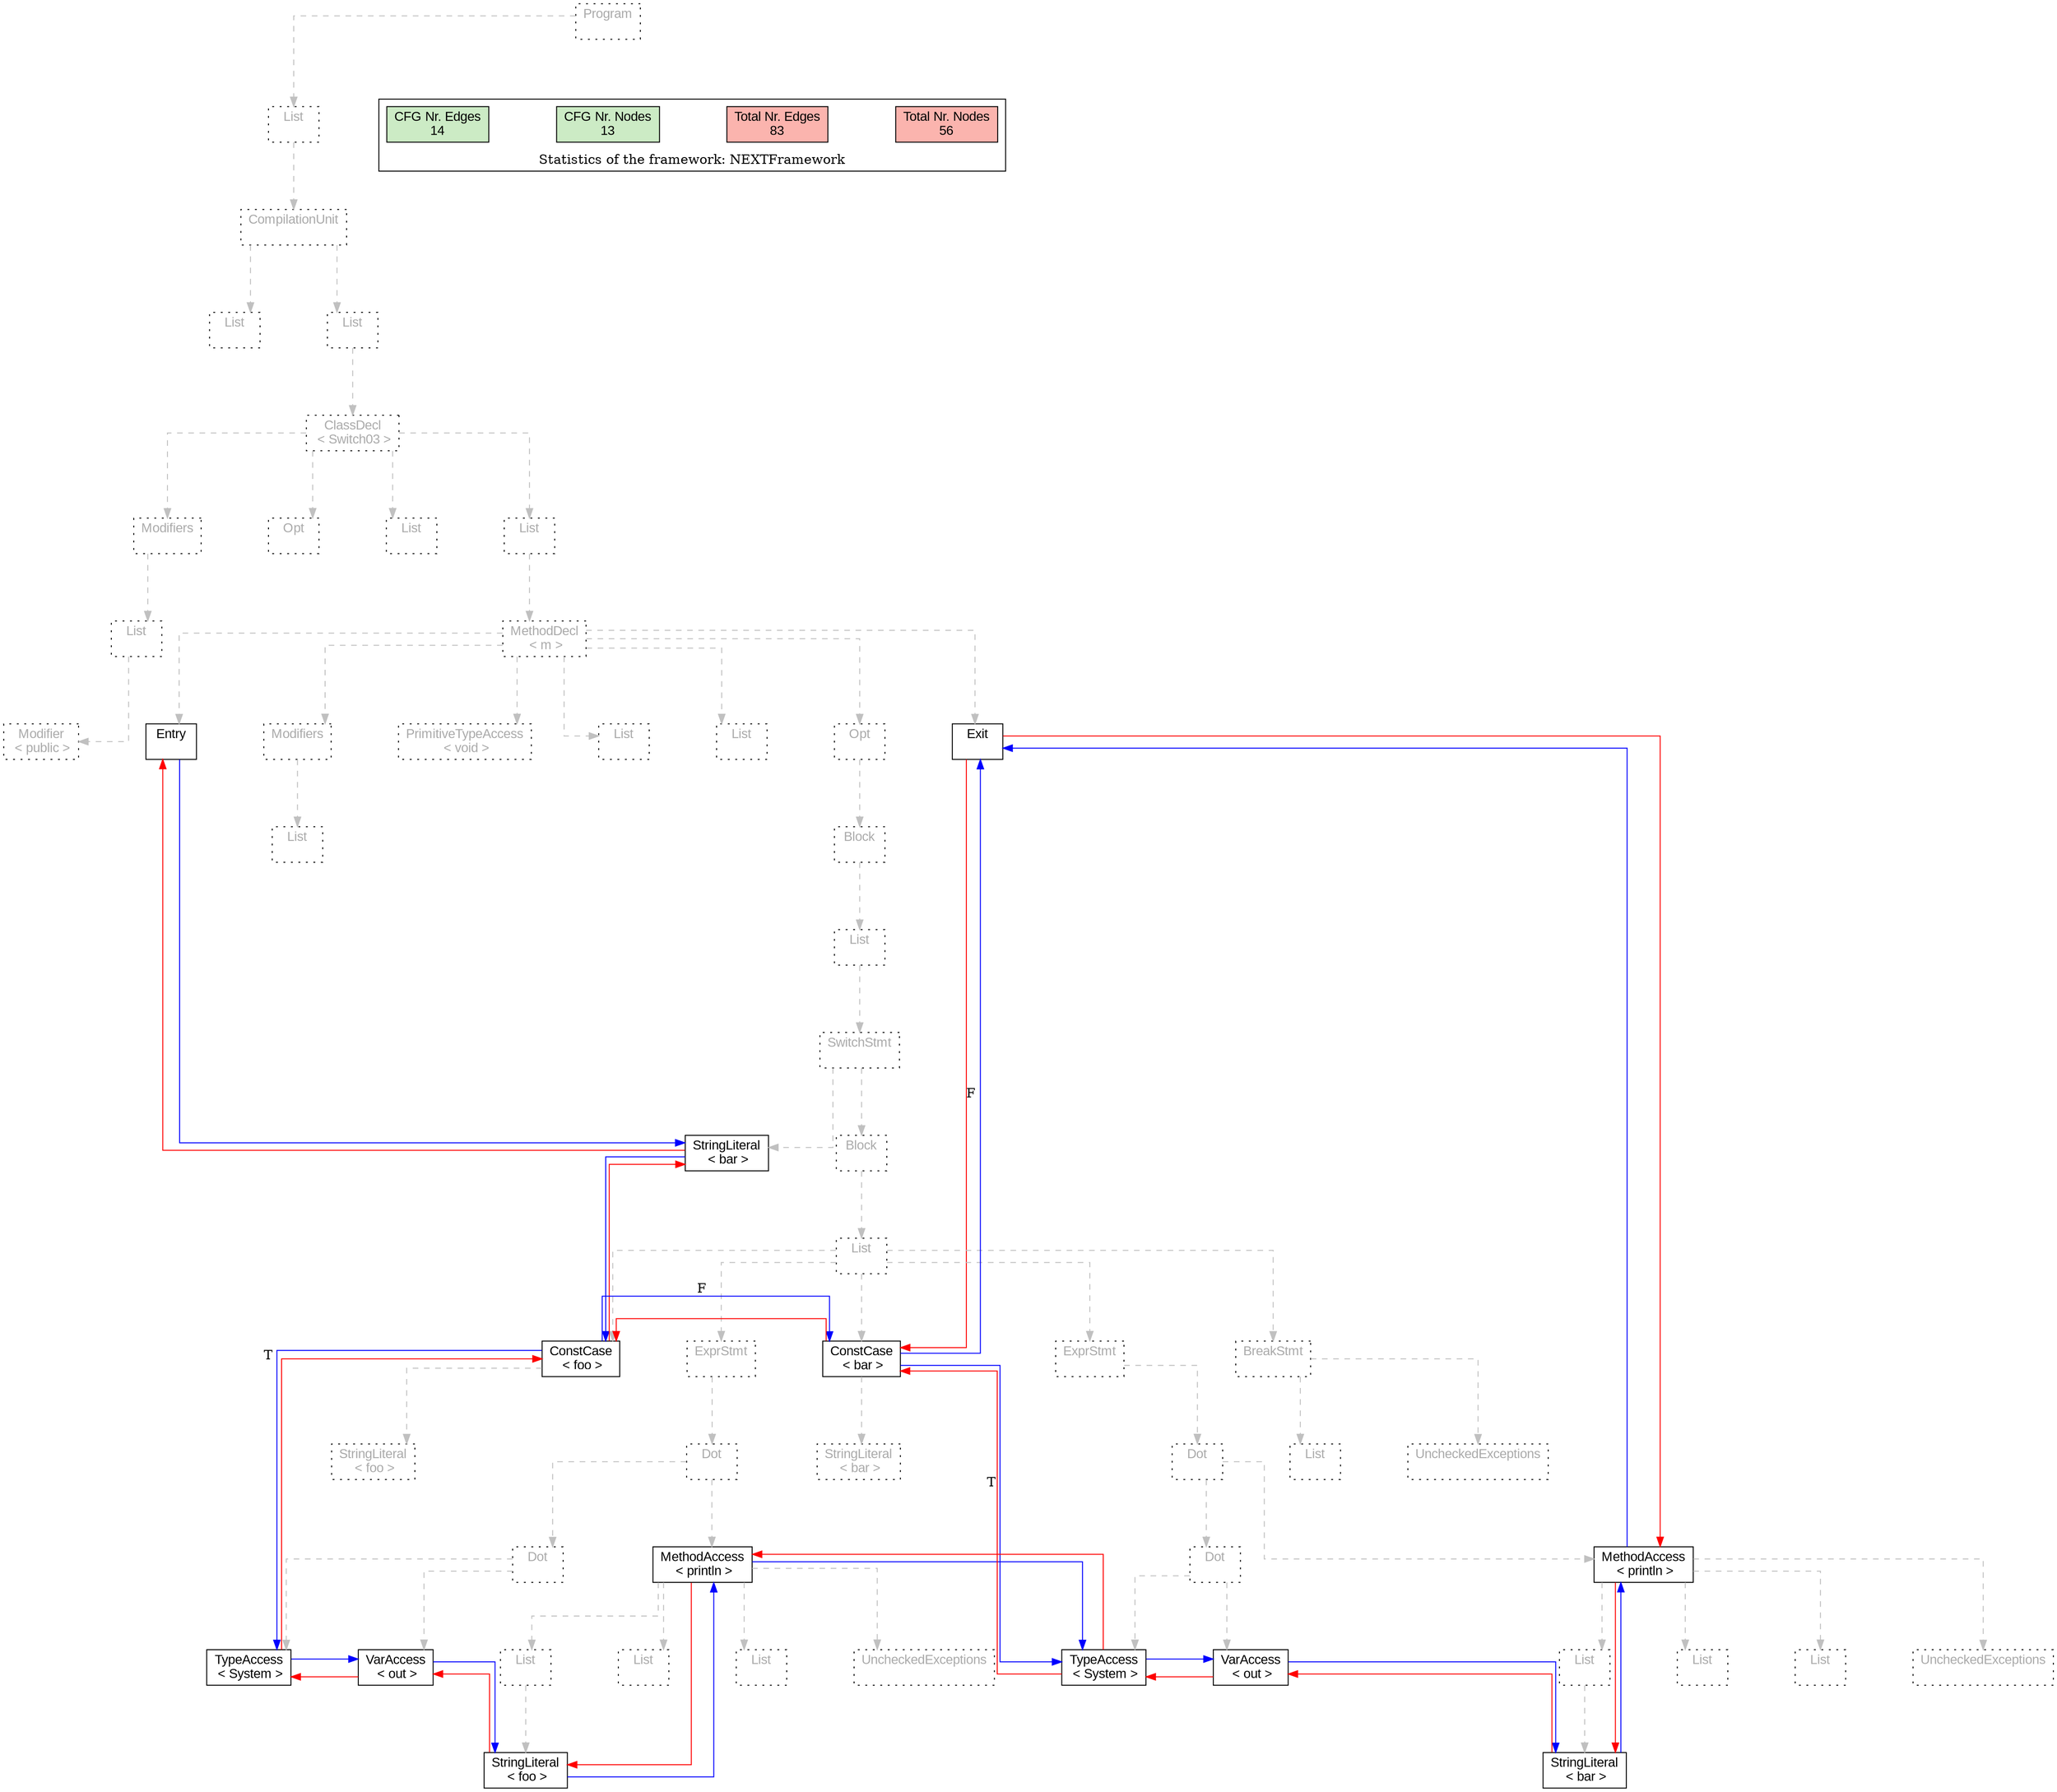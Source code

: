 digraph G {
graph [splines=ortho, nodesep="1", ranksep="1"]
node [shape=rect, fontname=Arial];
{ rank = same; "Program[0]"}
{ rank = same; "List[1]"}
{ rank = same; "CompilationUnit[2]"}
{ rank = same; "List[3]"; "List[4]"}
{ rank = same; "ClassDecl[5]"}
{ rank = same; "Modifiers[6]"; "Opt[9]"; "List[10]"; "List[11]"}
{ rank = same; "List[7]"; "MethodDecl[12]"}
{ rank = same; "Modifier[8]"; "Entry[13]"; "Modifiers[14]"; "PrimitiveTypeAccess[16]"; "List[17]"; "List[18]"; "Opt[19]"; "Exit[20]"}
{ rank = same; "List[15]"; "Block[20]"}
{ rank = same; "List[21]"}
{ rank = same; "SwitchStmt[22]"}
{ rank = same; "StringLiteral[23]"; "Block[24]"}
{ rank = same; "List[25]"}
{ rank = same; "ConstCase[26]"; "ExprStmt[28]"; "ConstCase[39]"; "ExprStmt[41]"; "BreakStmt[52]"}
{ rank = same; "StringLiteral[27]"; "Dot[29]"; "StringLiteral[40]"; "Dot[42]"; "List[54]"; "UncheckedExceptions[53]"}
{ rank = same; "Dot[30]"; "MethodAccess[33]"; "Dot[43]"; "MethodAccess[46]"}
{ rank = same; "TypeAccess[31]"; "VarAccess[32]"; "List[35]"; "List[37]"; "List[38]"; "UncheckedExceptions[34]"; "TypeAccess[44]"; "VarAccess[45]"; "List[48]"; "List[50]"; "List[51]"; "UncheckedExceptions[47]"}
{ rank = same; "StringLiteral[36]"; "StringLiteral[49]"}
"Program[0]" [label="Program\n ", style= dotted   fillcolor="#eeeeee" fontcolor="#aaaaaa"  ]
"List[1]" [label="List\n ", style= dotted   fillcolor="#eeeeee" fontcolor="#aaaaaa"  ]
"CompilationUnit[2]" [label="CompilationUnit\n ", style= dotted   fillcolor="#eeeeee" fontcolor="#aaaaaa"  ]
"List[3]" [label="List\n ", style= dotted   fillcolor="#eeeeee" fontcolor="#aaaaaa"  ]
"List[4]" [label="List\n ", style= dotted   fillcolor="#eeeeee" fontcolor="#aaaaaa"  ]
"ClassDecl[5]" [label="ClassDecl\n < Switch03 >", style= dotted   fillcolor="#eeeeee" fontcolor="#aaaaaa"  ]
"Modifiers[6]" [label="Modifiers\n ", style= dotted   fillcolor="#eeeeee" fontcolor="#aaaaaa"  ]
"List[7]" [label="List\n ", style= dotted   fillcolor="#eeeeee" fontcolor="#aaaaaa"  ]
"Modifier[8]" [label="Modifier\n < public >", style= dotted   fillcolor="#eeeeee" fontcolor="#aaaaaa"  ]
"Opt[9]" [label="Opt\n ", style= dotted   fillcolor="#eeeeee" fontcolor="#aaaaaa"  ]
"List[10]" [label="List\n ", style= dotted   fillcolor="#eeeeee" fontcolor="#aaaaaa"  ]
"List[11]" [label="List\n ", style= dotted   fillcolor="#eeeeee" fontcolor="#aaaaaa"  ]
"MethodDecl[12]" [label="MethodDecl\n < m >", style= dotted   fillcolor="#eeeeee" fontcolor="#aaaaaa"  ]
"Entry[13]" [label="Entry\n ", fillcolor=white   style=filled  ]
"Modifiers[14]" [label="Modifiers\n ", style= dotted   fillcolor="#eeeeee" fontcolor="#aaaaaa"  ]
"List[15]" [label="List\n ", style= dotted   fillcolor="#eeeeee" fontcolor="#aaaaaa"  ]
"PrimitiveTypeAccess[16]" [label="PrimitiveTypeAccess\n < void >", style= dotted   fillcolor="#eeeeee" fontcolor="#aaaaaa"  ]
"List[17]" [label="List\n ", style= dotted   fillcolor="#eeeeee" fontcolor="#aaaaaa"  ]
"List[18]" [label="List\n ", style= dotted   fillcolor="#eeeeee" fontcolor="#aaaaaa"  ]
"Opt[19]" [label="Opt\n ", style= dotted   fillcolor="#eeeeee" fontcolor="#aaaaaa"  ]
"Block[20]" [label="Block\n ", style= dotted   fillcolor="#eeeeee" fontcolor="#aaaaaa"  ]
"List[21]" [label="List\n ", style= dotted   fillcolor="#eeeeee" fontcolor="#aaaaaa"  ]
"SwitchStmt[22]" [label="SwitchStmt\n ", style= dotted   fillcolor="#eeeeee" fontcolor="#aaaaaa"  ]
"StringLiteral[23]" [label="StringLiteral\n < bar >", fillcolor=white   style=filled  ]
"Block[24]" [label="Block\n ", style= dotted   fillcolor="#eeeeee" fontcolor="#aaaaaa"  ]
"List[25]" [label="List\n ", style= dotted   fillcolor="#eeeeee" fontcolor="#aaaaaa"  ]
"ConstCase[26]" [label="ConstCase\n < foo >", fillcolor=white   style=filled  ]
"StringLiteral[27]" [label="StringLiteral\n < foo >", style= dotted   fillcolor="#eeeeee" fontcolor="#aaaaaa"  ]
"ExprStmt[28]" [label="ExprStmt\n ", style= dotted   fillcolor="#eeeeee" fontcolor="#aaaaaa"  ]
"Dot[29]" [label="Dot\n ", style= dotted   fillcolor="#eeeeee" fontcolor="#aaaaaa"  ]
"Dot[30]" [label="Dot\n ", style= dotted   fillcolor="#eeeeee" fontcolor="#aaaaaa"  ]
"TypeAccess[31]" [label="TypeAccess\n < System >", fillcolor=white   style=filled  ]
"VarAccess[32]" [label="VarAccess\n < out >", fillcolor=white   style=filled  ]
"MethodAccess[33]" [label="MethodAccess\n < println >", fillcolor=white   style=filled  ]
"List[35]" [label="List\n ", style= dotted   fillcolor="#eeeeee" fontcolor="#aaaaaa"  ]
"StringLiteral[36]" [label="StringLiteral\n < foo >", fillcolor=white   style=filled  ]
"List[37]" [label="List\n ", style= dotted   fillcolor="#eeeeee" fontcolor="#aaaaaa"  ]
"List[38]" [label="List\n ", style= dotted   fillcolor="#eeeeee" fontcolor="#aaaaaa"  ]
"UncheckedExceptions[34]" [label="UncheckedExceptions\n ", style= dotted   fillcolor="#eeeeee" fontcolor="#aaaaaa"  ]
"ConstCase[39]" [label="ConstCase\n < bar >", fillcolor=white   style=filled  ]
"StringLiteral[40]" [label="StringLiteral\n < bar >", style= dotted   fillcolor="#eeeeee" fontcolor="#aaaaaa"  ]
"ExprStmt[41]" [label="ExprStmt\n ", style= dotted   fillcolor="#eeeeee" fontcolor="#aaaaaa"  ]
"Dot[42]" [label="Dot\n ", style= dotted   fillcolor="#eeeeee" fontcolor="#aaaaaa"  ]
"Dot[43]" [label="Dot\n ", style= dotted   fillcolor="#eeeeee" fontcolor="#aaaaaa"  ]
"TypeAccess[44]" [label="TypeAccess\n < System >", fillcolor=white   style=filled  ]
"VarAccess[45]" [label="VarAccess\n < out >", fillcolor=white   style=filled  ]
"MethodAccess[46]" [label="MethodAccess\n < println >", fillcolor=white   style=filled  ]
"List[48]" [label="List\n ", style= dotted   fillcolor="#eeeeee" fontcolor="#aaaaaa"  ]
"StringLiteral[49]" [label="StringLiteral\n < bar >", fillcolor=white   style=filled  ]
"List[50]" [label="List\n ", style= dotted   fillcolor="#eeeeee" fontcolor="#aaaaaa"  ]
"List[51]" [label="List\n ", style= dotted   fillcolor="#eeeeee" fontcolor="#aaaaaa"  ]
"UncheckedExceptions[47]" [label="UncheckedExceptions\n ", style= dotted   fillcolor="#eeeeee" fontcolor="#aaaaaa"  ]
"BreakStmt[52]" [label="BreakStmt\n ", style= dotted   fillcolor="#eeeeee" fontcolor="#aaaaaa"  ]
"List[54]" [label="List\n ", style= dotted   fillcolor="#eeeeee" fontcolor="#aaaaaa"  ]
"UncheckedExceptions[53]" [label="UncheckedExceptions\n ", style= dotted   fillcolor="#eeeeee" fontcolor="#aaaaaa"  ]
"Exit[20]" [label="Exit\n ", fillcolor=white   style=filled  ]
"CompilationUnit[2]" -> "List[3]" [style=dashed, color=gray]
"List[7]" -> "Modifier[8]" [style=dashed, color=gray]
"Modifiers[6]" -> "List[7]" [style=dashed, color=gray]
"ClassDecl[5]" -> "Modifiers[6]" [style=dashed, color=gray]
"ClassDecl[5]" -> "Opt[9]" [style=dashed, color=gray]
"ClassDecl[5]" -> "List[10]" [style=dashed, color=gray]
"MethodDecl[12]" -> "Entry[13]" [style=dashed, color=gray]
"Modifiers[14]" -> "List[15]" [style=dashed, color=gray]
"MethodDecl[12]" -> "Modifiers[14]" [style=dashed, color=gray]
"MethodDecl[12]" -> "PrimitiveTypeAccess[16]" [style=dashed, color=gray]
"MethodDecl[12]" -> "List[17]" [style=dashed, color=gray]
"MethodDecl[12]" -> "List[18]" [style=dashed, color=gray]
"SwitchStmt[22]" -> "StringLiteral[23]" [style=dashed, color=gray]
"ConstCase[26]" -> "StringLiteral[27]" [style=dashed, color=gray]
"List[25]" -> "ConstCase[26]" [style=dashed, color=gray]
"Dot[30]" -> "TypeAccess[31]" [style=dashed, color=gray]
"Dot[30]" -> "VarAccess[32]" [style=dashed, color=gray]
"Dot[29]" -> "Dot[30]" [style=dashed, color=gray]
"List[35]" -> "StringLiteral[36]" [style=dashed, color=gray]
"MethodAccess[33]" -> "List[35]" [style=dashed, color=gray]
"MethodAccess[33]" -> "List[37]" [style=dashed, color=gray]
"MethodAccess[33]" -> "List[38]" [style=dashed, color=gray]
"MethodAccess[33]" -> "UncheckedExceptions[34]" [style=dashed, color=gray]
"Dot[29]" -> "MethodAccess[33]" [style=dashed, color=gray]
"ExprStmt[28]" -> "Dot[29]" [style=dashed, color=gray]
"List[25]" -> "ExprStmt[28]" [style=dashed, color=gray]
"ConstCase[39]" -> "StringLiteral[40]" [style=dashed, color=gray]
"List[25]" -> "ConstCase[39]" [style=dashed, color=gray]
"Dot[43]" -> "TypeAccess[44]" [style=dashed, color=gray]
"Dot[43]" -> "VarAccess[45]" [style=dashed, color=gray]
"Dot[42]" -> "Dot[43]" [style=dashed, color=gray]
"List[48]" -> "StringLiteral[49]" [style=dashed, color=gray]
"MethodAccess[46]" -> "List[48]" [style=dashed, color=gray]
"MethodAccess[46]" -> "List[50]" [style=dashed, color=gray]
"MethodAccess[46]" -> "List[51]" [style=dashed, color=gray]
"MethodAccess[46]" -> "UncheckedExceptions[47]" [style=dashed, color=gray]
"Dot[42]" -> "MethodAccess[46]" [style=dashed, color=gray]
"ExprStmt[41]" -> "Dot[42]" [style=dashed, color=gray]
"List[25]" -> "ExprStmt[41]" [style=dashed, color=gray]
"BreakStmt[52]" -> "List[54]" [style=dashed, color=gray]
"BreakStmt[52]" -> "UncheckedExceptions[53]" [style=dashed, color=gray]
"List[25]" -> "BreakStmt[52]" [style=dashed, color=gray]
"Block[24]" -> "List[25]" [style=dashed, color=gray]
"SwitchStmt[22]" -> "Block[24]" [style=dashed, color=gray]
"List[21]" -> "SwitchStmt[22]" [style=dashed, color=gray]
"Block[20]" -> "List[21]" [style=dashed, color=gray]
"Opt[19]" -> "Block[20]" [style=dashed, color=gray]
"MethodDecl[12]" -> "Opt[19]" [style=dashed, color=gray]
"MethodDecl[12]" -> "Exit[20]" [style=dashed, color=gray]
"List[11]" -> "MethodDecl[12]" [style=dashed, color=gray]
"ClassDecl[5]" -> "List[11]" [style=dashed, color=gray]
"List[4]" -> "ClassDecl[5]" [style=dashed, color=gray]
"CompilationUnit[2]" -> "List[4]" [style=dashed, color=gray]
"List[1]" -> "CompilationUnit[2]" [style=dashed, color=gray]
"Program[0]" -> "List[1]" [style=dashed, color=gray]
"Exit[20]" -> "ConstCase[39]" [color=red, constraint=false]
"Exit[20]" -> "MethodAccess[46]" [color=red, constraint=false]
"MethodAccess[46]" -> "Exit[20]" [color=blue, constraint=false, xlabel=" "] 
"MethodAccess[46]" -> "StringLiteral[49]" [color=red, constraint=false]
"StringLiteral[49]" -> "MethodAccess[46]" [color=blue, constraint=false, xlabel=" "] 
"StringLiteral[49]" -> "VarAccess[45]" [color=red, constraint=false]
"VarAccess[45]" -> "StringLiteral[49]" [color=blue, constraint=false, xlabel=" "] 
"VarAccess[45]" -> "TypeAccess[44]" [color=red, constraint=false]
"TypeAccess[44]" -> "VarAccess[45]" [color=blue, constraint=false, xlabel=" "] 
"TypeAccess[44]" -> "MethodAccess[33]" [color=red, constraint=false]
"TypeAccess[44]" -> "ConstCase[39]" [color=red, constraint=false]
"MethodAccess[33]" -> "TypeAccess[44]" [color=blue, constraint=false, xlabel=" "] 
"MethodAccess[33]" -> "StringLiteral[36]" [color=red, constraint=false]
"StringLiteral[36]" -> "MethodAccess[33]" [color=blue, constraint=false, xlabel=" "] 
"StringLiteral[36]" -> "VarAccess[32]" [color=red, constraint=false]
"VarAccess[32]" -> "StringLiteral[36]" [color=blue, constraint=false, xlabel=" "] 
"VarAccess[32]" -> "TypeAccess[31]" [color=red, constraint=false]
"TypeAccess[31]" -> "VarAccess[32]" [color=blue, constraint=false, xlabel=" "] 
"TypeAccess[31]" -> "ConstCase[26]" [color=red, constraint=false]
"ConstCase[39]" -> "TypeAccess[44]" [color=blue, constraint=false, xlabel="T "] 
"ConstCase[39]" -> "Exit[20]" [color=blue, constraint=false, xlabel="F "] 
"ConstCase[39]" -> "ConstCase[26]" [color=red, constraint=false]
"ConstCase[26]" -> "TypeAccess[31]" [color=blue, constraint=false, xlabel="T "] 
"ConstCase[26]" -> "ConstCase[39]" [color=blue, constraint=false, xlabel="F "] 
"ConstCase[26]" -> "StringLiteral[23]" [color=red, constraint=false]
"StringLiteral[23]" -> "ConstCase[26]" [color=blue, constraint=false, xlabel=" "] 
"StringLiteral[23]" -> "Entry[13]" [color=red, constraint=false]
"Entry[13]" -> "StringLiteral[23]" [color=blue, constraint=false, xlabel=" "] 
"List[3]" -> "List[4]" [style=invis]
"Modifiers[6]" -> "Opt[9]" -> "List[10]" -> "List[11]" [style=invis]
"Entry[13]" -> "Modifiers[14]" -> "PrimitiveTypeAccess[16]" -> "List[17]" -> "List[18]" -> "Opt[19]" -> "Exit[20]" [style=invis]
"StringLiteral[23]" -> "Block[24]" [style=invis]
"ConstCase[26]" -> "ExprStmt[28]" -> "ConstCase[39]" -> "ExprStmt[41]" -> "BreakStmt[52]" [style=invis]
"Dot[30]" -> "MethodAccess[33]" [style=invis]
"TypeAccess[31]" -> "VarAccess[32]" [style=invis]
"Dot[43]" -> "MethodAccess[46]" [style=invis]
"TypeAccess[44]" -> "VarAccess[45]" [style=invis]

subgraph cluster_legend {
{node [style=filled, fillcolor=1, colorscheme="pastel13"]
Nodes [label="Total Nr. Nodes
56", fillcolor=1]
Edges [label="Total Nr. Edges
83", fillcolor=1]
NodesCFG [label="CFG Nr. Nodes
13", fillcolor=3]
EdgesCFG [label="CFG Nr. Edges
14", fillcolor=3]
Nodes-> "Program[0]" -> NodesCFG  [style="invis"]
Edges -> "Program[0]" ->EdgesCFG [style="invis"]}
label = "Statistics of the framework: NEXTFramework"
style="solid"
ranksep=0.05
nodesep=0.01
labelloc = b
len=2
}}